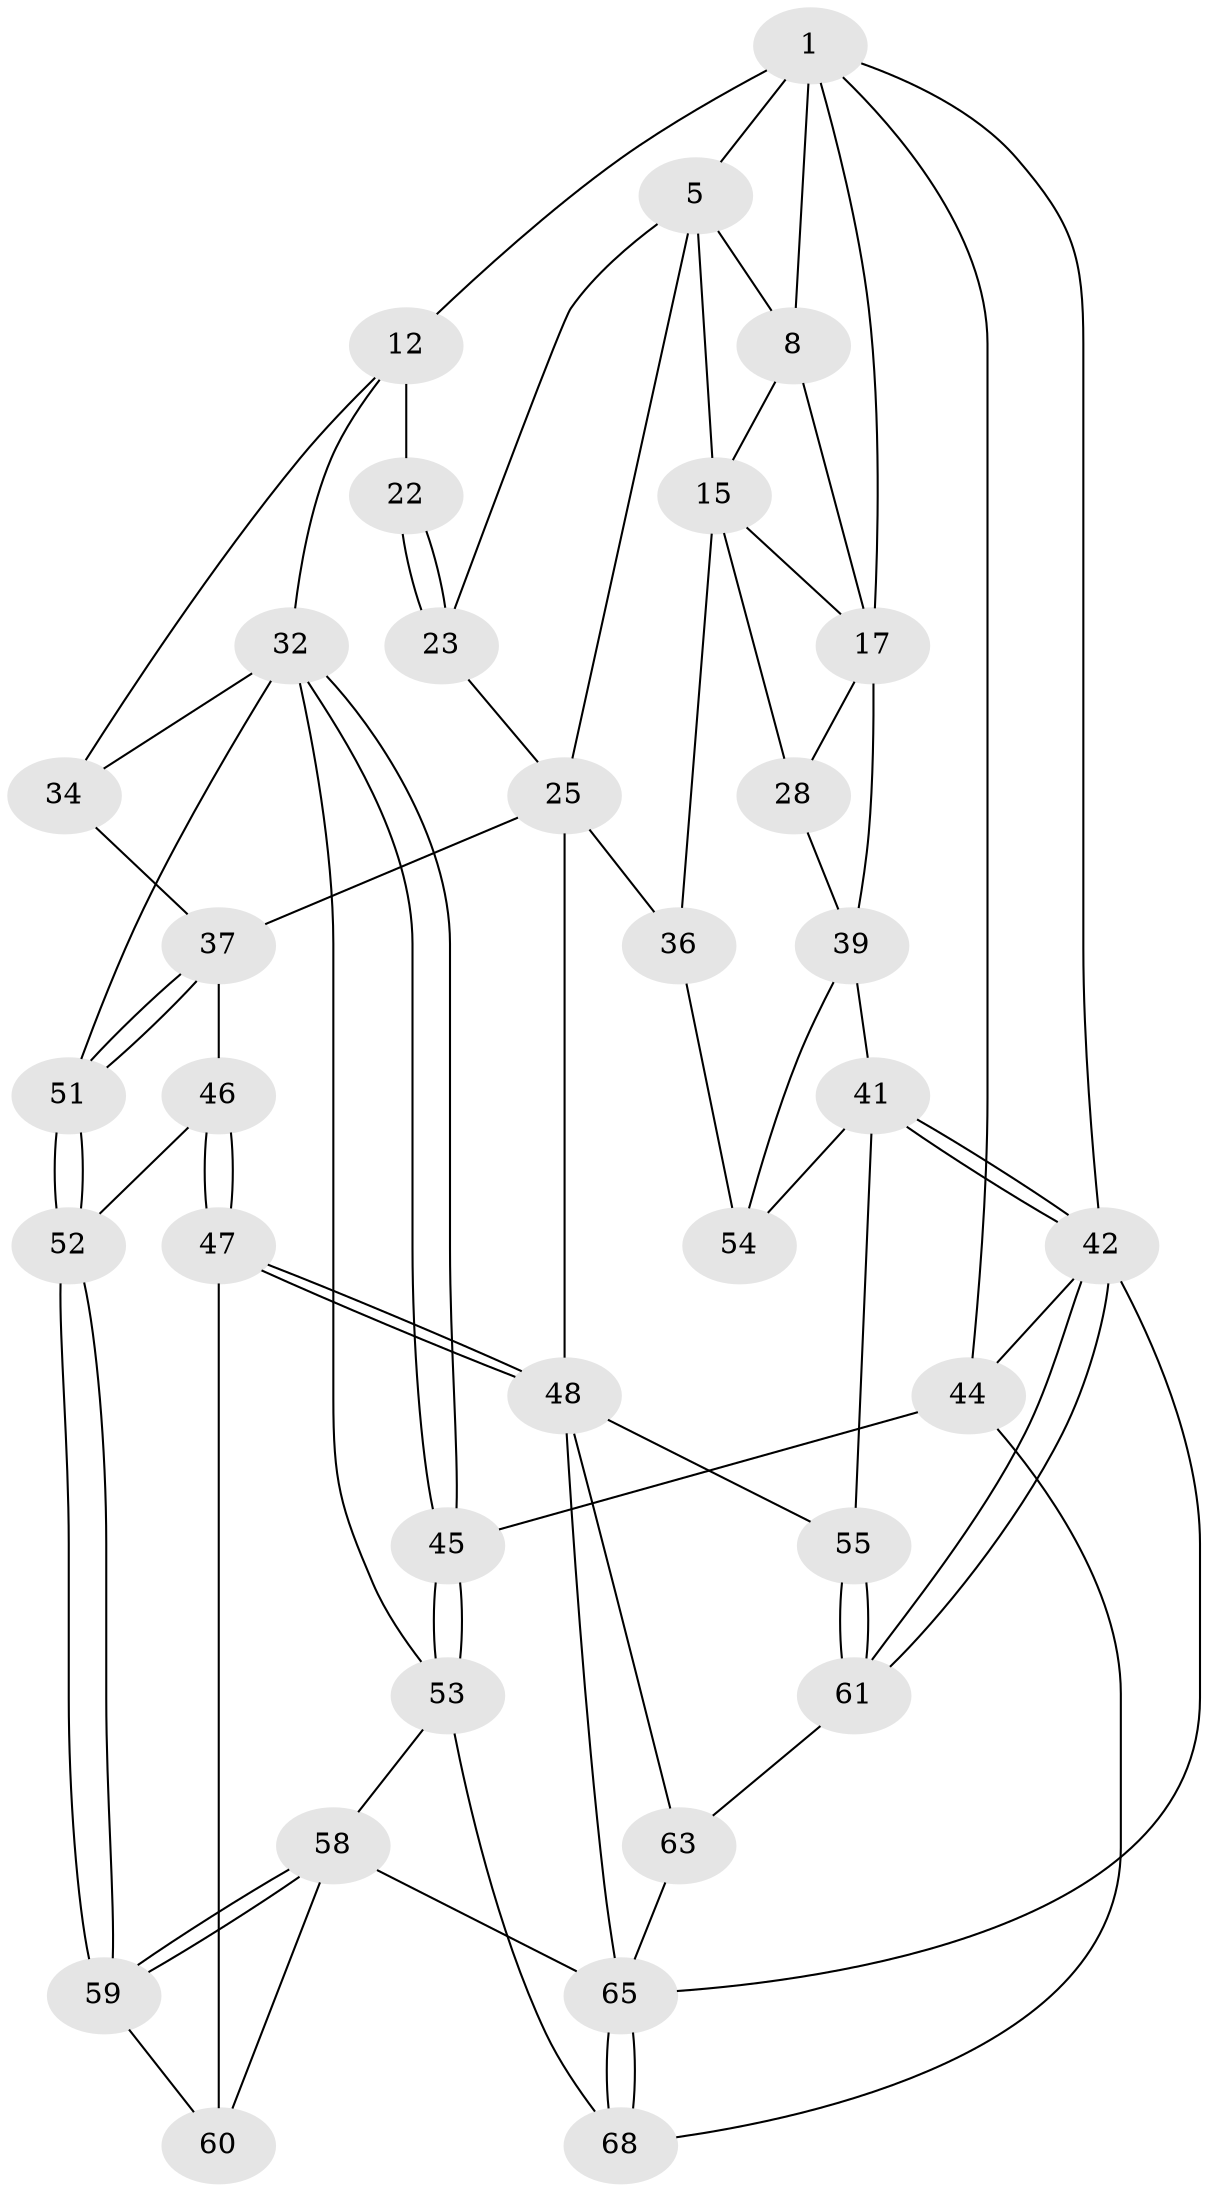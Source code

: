 // original degree distribution, {3: 0.028985507246376812, 5: 0.463768115942029, 4: 0.2753623188405797, 6: 0.2318840579710145}
// Generated by graph-tools (version 1.1) at 2025/28/03/15/25 16:28:04]
// undirected, 34 vertices, 77 edges
graph export_dot {
graph [start="1"]
  node [color=gray90,style=filled];
  1 [pos="+0.6107295972261724+0",super="+4+14+2"];
  5 [pos="+0.49415680648303195+0.2218750246653388",super="+18+6"];
  8 [pos="+0.21849114704319847+0.144625489542994",super="+11+9"];
  12 [pos="+0.8610164663377525+0.22274234103484045",super="+21+13"];
  15 [pos="+0.21532785410663471+0.33481694580869836",super="+16+20"];
  17 [pos="+0.14589732232094693+0.32597393582108936",super="+27"];
  22 [pos="+0.6759720789979382+0.39963754424545506"];
  23 [pos="+0.5621370139405513+0.31214491834801833",super="+24"];
  25 [pos="+0.4609223394246586+0.5116248142459773",super="+26"];
  28 [pos="+0.08340941179027471+0.39566770194090933",super="+31"];
  32 [pos="+0.8771532541888075+0.5123978499652814",super="+33"];
  34 [pos="+0.6866187926266288+0.49659538613818843"];
  36 [pos="+0.21362683744647934+0.5863140692972121"];
  37 [pos="+0.5552374721798045+0.5355467348685201",super="+38"];
  39 [pos="+0+0.42249867956774934",super="+40"];
  41 [pos="+0+0.9015098574978414",super="+56"];
  42 [pos="+0+0.9374738514479497",super="+43"];
  44 [pos="+1+0.6822202869047489",super="+67"];
  45 [pos="+1+0.6871419923253455"];
  46 [pos="+0.49968578339031156+0.7149921242292204"];
  47 [pos="+0.38879665939599767+0.7786900948829781"];
  48 [pos="+0.3696932845955791+0.7794858089431272",super="+62+49"];
  51 [pos="+0.5924555365423613+0.7037415799522632"];
  52 [pos="+0.5892092161807638+0.709037759155619"];
  53 [pos="+0.8424879629957673+0.7903391871588923",super="+57"];
  54 [pos="+0.1361435755918516+0.6545750861771609"];
  55 [pos="+0.1311247037751362+0.7881508062728285"];
  58 [pos="+0.7288341028853389+0.859108173661695",super="+64"];
  59 [pos="+0.6248206677148136+0.777634844982415"];
  60 [pos="+0.5093272284797307+0.8508022827621147"];
  61 [pos="+0.16413517171960856+0.8863524080276803"];
  63 [pos="+0.17152859097939452+0.8910315129645797"];
  65 [pos="+0.45953692297430615+1",super="+66"];
  68 [pos="+1+1"];
  1 -- 12 [weight=2];
  1 -- 5 [weight=2];
  1 -- 44 [weight=2];
  1 -- 8;
  1 -- 17;
  1 -- 42;
  5 -- 23;
  5 -- 8 [weight=2];
  5 -- 15;
  5 -- 25;
  8 -- 15;
  8 -- 17;
  12 -- 34;
  12 -- 22;
  12 -- 32;
  15 -- 17;
  15 -- 28 [weight=2];
  15 -- 36;
  17 -- 28;
  17 -- 39;
  22 -- 23 [weight=2];
  22 -- 23;
  23 -- 25;
  25 -- 37;
  25 -- 36;
  25 -- 48;
  28 -- 39;
  32 -- 45;
  32 -- 45;
  32 -- 34;
  32 -- 51;
  32 -- 53;
  34 -- 37;
  36 -- 54;
  37 -- 51;
  37 -- 51;
  37 -- 46;
  39 -- 41;
  39 -- 54;
  41 -- 42;
  41 -- 42;
  41 -- 54;
  41 -- 55;
  42 -- 61;
  42 -- 61;
  42 -- 65;
  42 -- 44;
  44 -- 45;
  44 -- 68;
  45 -- 53;
  45 -- 53;
  46 -- 47;
  46 -- 47;
  46 -- 52;
  47 -- 48;
  47 -- 48;
  47 -- 60;
  48 -- 63;
  48 -- 55;
  48 -- 65;
  51 -- 52;
  51 -- 52;
  52 -- 59;
  52 -- 59;
  53 -- 58;
  53 -- 68;
  55 -- 61;
  55 -- 61;
  58 -- 59;
  58 -- 59;
  58 -- 65;
  58 -- 60;
  59 -- 60;
  61 -- 63;
  63 -- 65;
  65 -- 68;
  65 -- 68;
}

